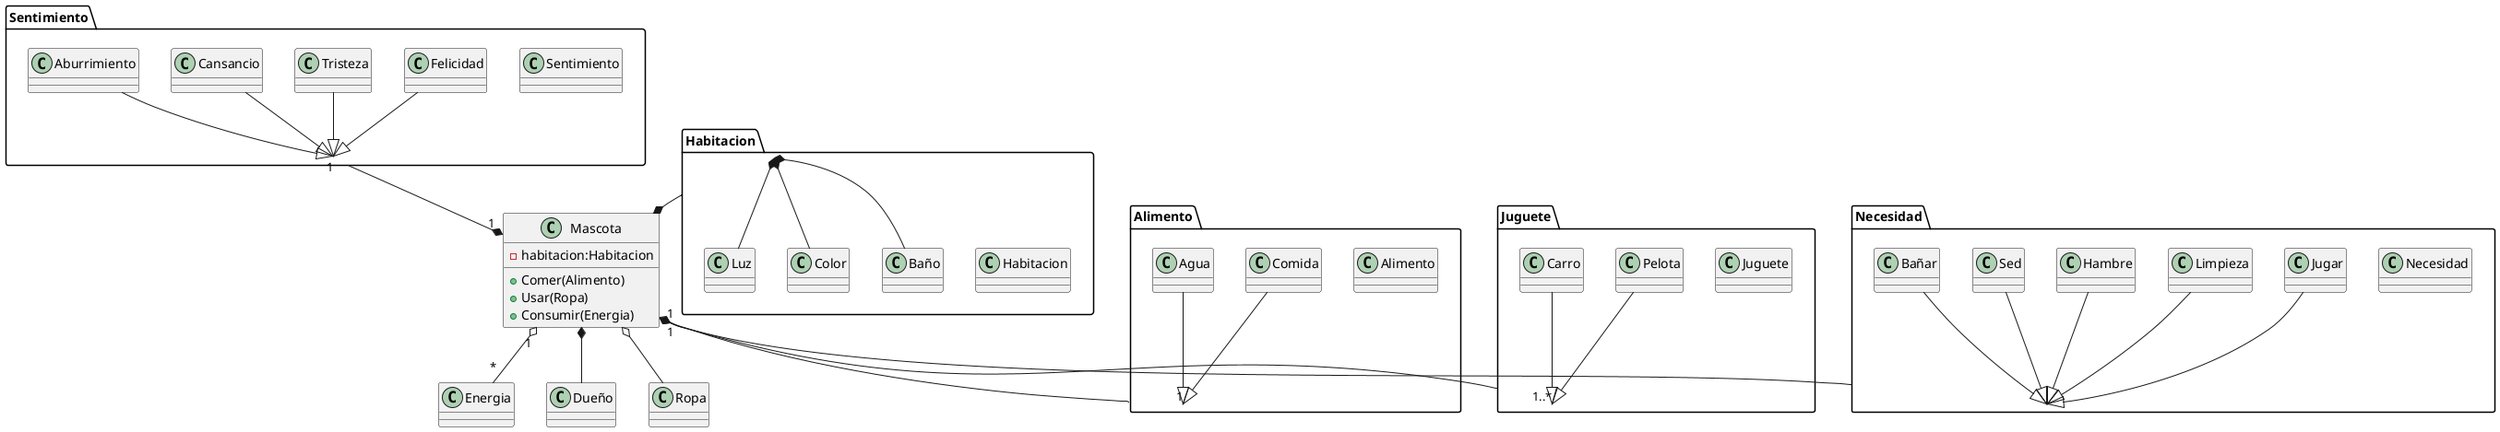 @startuml Mascota

package Sentimiento{
class Sentimiento
class Felicidad
class Tristeza
class Cansancio
class Aburrimiento
}
package Alimento{
class Alimento
class Comida
class Agua
}
package Juguete{
class Juguete
class Pelota
class Carro
}
package Necesidad{
class Necesidad
class Hambre
class Sed
class Bañar
class Jugar
class Limpieza
}
package Habitacion{
class Habitacion
class Baño
class Color
class Luz
}

class Mascota{
-habitacion:Habitacion
+Comer(Alimento)
+Usar(Ropa)
+Consumir(Energia)
}
class Energia
class Dueño
class Ropa

Comida--|>Alimento
Mascota"1" o-- "1"Alimento
Pelota--|>Juguete
Mascota"1" o-- "1..*"Juguete
Agua--|>Alimento
Felicidad--|>Sentimiento
Tristeza--|>Sentimiento
Sentimiento"1" --* "1"Mascota
Mascota"1" o-- "*"Energia
Mascota*-- Dueño
Carro--|>Juguete
Habitacion--*Mascota
Luz--*Habitacion
Aburrimiento--|>Sentimiento
Habitacion*--Color
Necesidad<|--Hambre
Mascota*--Necesidad
Necesidad<|--Sed
Bañar--|>Necesidad
Jugar--|>Necesidad
Mascota o-- Ropa
Habitacion*--Baño
Limpieza--|>Necesidad
Cansancio--|>Sentimiento